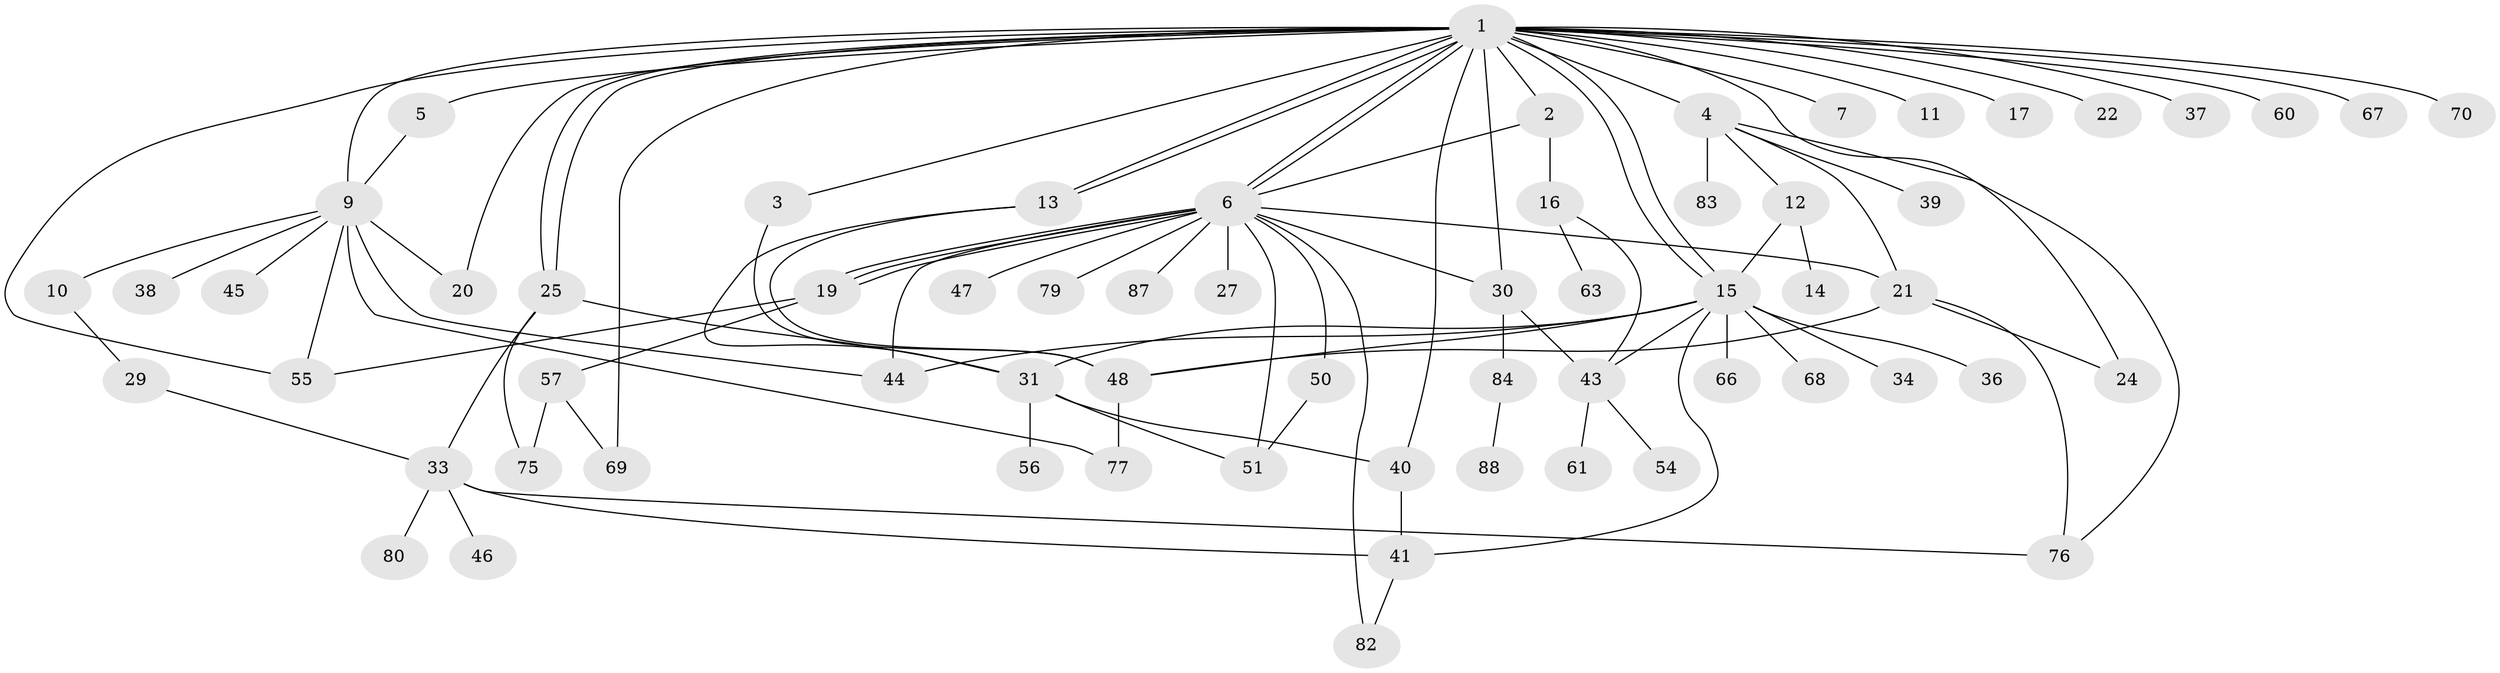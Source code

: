// original degree distribution, {28: 0.011363636363636364, 3: 0.18181818181818182, 7: 0.03409090909090909, 2: 0.17045454545454544, 16: 0.011363636363636364, 1: 0.4659090909090909, 9: 0.011363636363636364, 5: 0.022727272727272728, 13: 0.011363636363636364, 4: 0.056818181818181816, 6: 0.022727272727272728}
// Generated by graph-tools (version 1.1) at 2025/11/02/27/25 16:11:11]
// undirected, 64 vertices, 99 edges
graph export_dot {
graph [start="1"]
  node [color=gray90,style=filled];
  1 [super="+28"];
  2;
  3 [super="+49"];
  4 [super="+18"];
  5 [super="+8"];
  6 [super="+35"];
  7;
  9 [super="+81"];
  10 [super="+74"];
  11;
  12;
  13 [super="+86"];
  14;
  15 [super="+32"];
  16 [super="+78"];
  17;
  19 [super="+62"];
  20 [super="+23"];
  21 [super="+73"];
  22;
  24 [super="+26"];
  25 [super="+42"];
  27;
  29;
  30 [super="+71"];
  31 [super="+64"];
  33 [super="+65"];
  34;
  36;
  37;
  38;
  39 [super="+52"];
  40;
  41 [super="+59"];
  43 [super="+58"];
  44;
  45;
  46;
  47;
  48 [super="+85"];
  50;
  51 [super="+53"];
  54;
  55;
  56;
  57 [super="+72"];
  60;
  61;
  63;
  66;
  67;
  68;
  69;
  70;
  75;
  76;
  77;
  79;
  80;
  82;
  83;
  84;
  87;
  88;
  1 -- 2;
  1 -- 3;
  1 -- 4;
  1 -- 5;
  1 -- 6;
  1 -- 6;
  1 -- 7;
  1 -- 9;
  1 -- 11;
  1 -- 13;
  1 -- 13;
  1 -- 15;
  1 -- 15;
  1 -- 17;
  1 -- 20;
  1 -- 22;
  1 -- 25;
  1 -- 25;
  1 -- 30;
  1 -- 37;
  1 -- 40;
  1 -- 55;
  1 -- 60;
  1 -- 67;
  1 -- 69;
  1 -- 70;
  1 -- 24;
  2 -- 6;
  2 -- 16;
  3 -- 48;
  4 -- 12;
  4 -- 21;
  4 -- 39;
  4 -- 76;
  4 -- 83;
  5 -- 9;
  6 -- 19 [weight=2];
  6 -- 19;
  6 -- 19;
  6 -- 21;
  6 -- 27;
  6 -- 30;
  6 -- 47;
  6 -- 50;
  6 -- 51;
  6 -- 79;
  6 -- 82;
  6 -- 87;
  6 -- 44;
  9 -- 10;
  9 -- 38;
  9 -- 44;
  9 -- 45;
  9 -- 55;
  9 -- 77;
  9 -- 20;
  10 -- 29;
  12 -- 14;
  12 -- 15;
  13 -- 48;
  13 -- 31;
  15 -- 31;
  15 -- 34;
  15 -- 36;
  15 -- 43;
  15 -- 44;
  15 -- 66;
  15 -- 68;
  15 -- 41;
  15 -- 48;
  16 -- 63;
  16 -- 43;
  19 -- 55;
  19 -- 57;
  21 -- 24;
  21 -- 76;
  21 -- 48;
  25 -- 33;
  25 -- 75;
  25 -- 31;
  29 -- 33;
  30 -- 43;
  30 -- 84;
  31 -- 40;
  31 -- 56;
  31 -- 51;
  33 -- 46;
  33 -- 76;
  33 -- 80;
  33 -- 41;
  40 -- 41;
  41 -- 82;
  43 -- 54;
  43 -- 61;
  48 -- 77;
  50 -- 51;
  57 -- 69;
  57 -- 75;
  84 -- 88;
}
